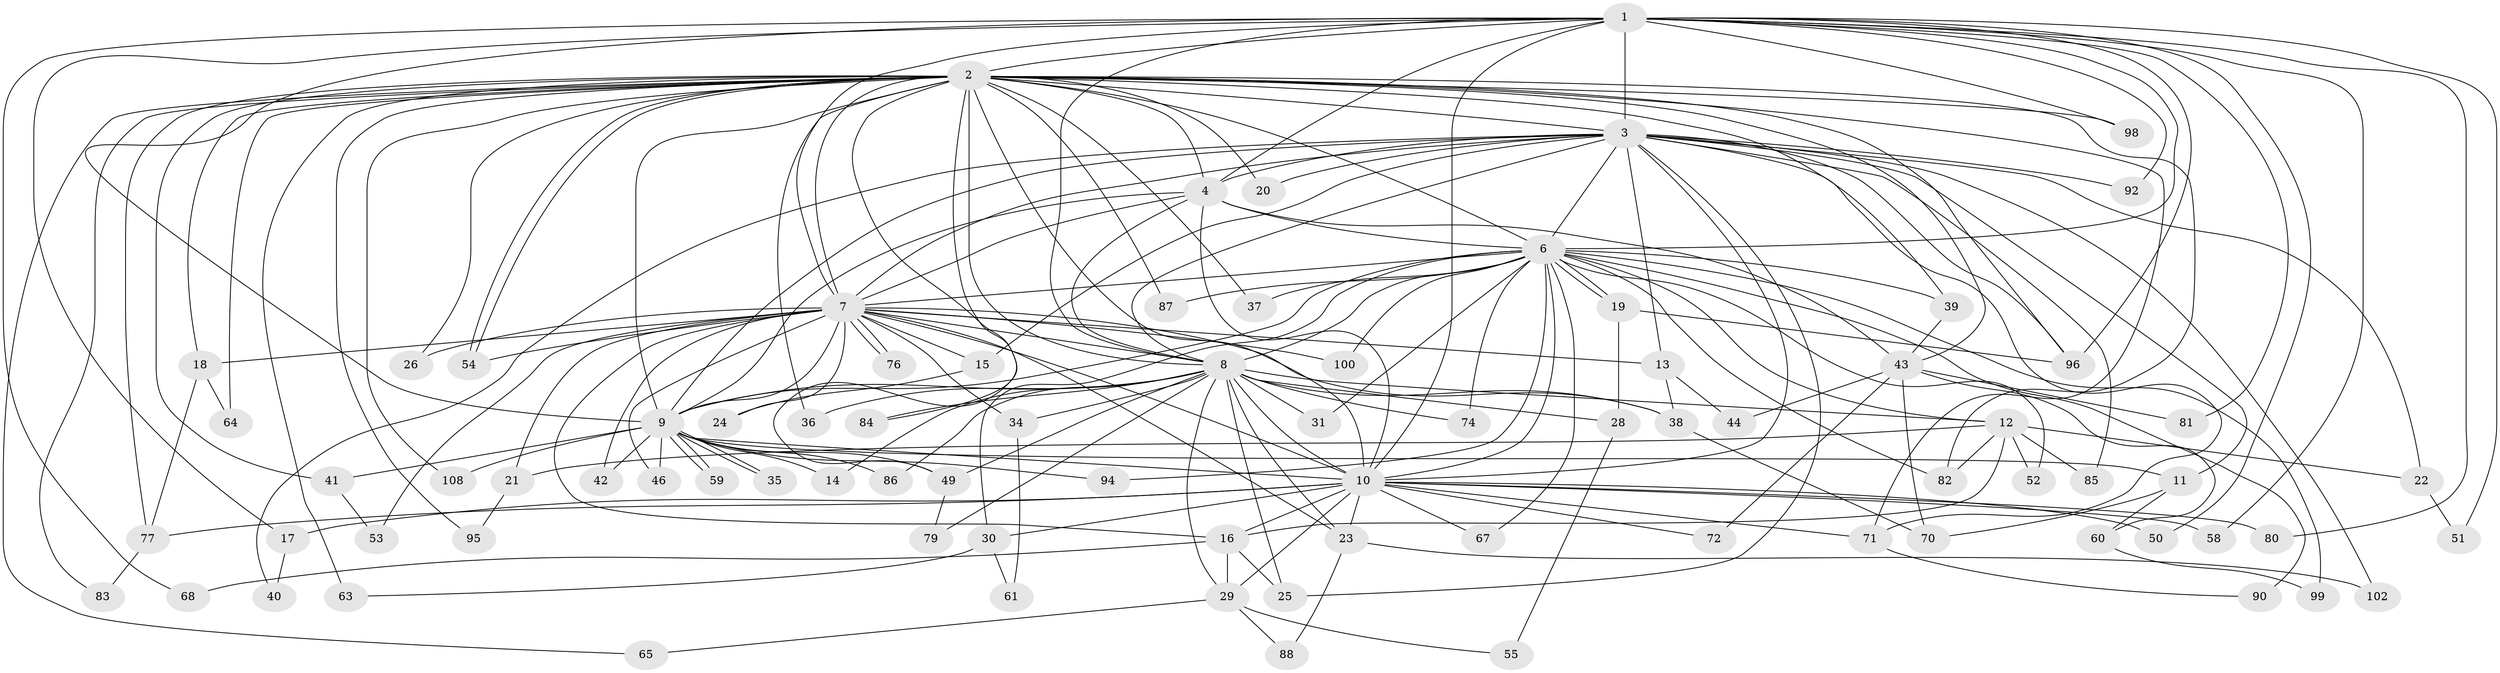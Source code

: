 // original degree distribution, {17: 0.009174311926605505, 27: 0.009174311926605505, 21: 0.009174311926605505, 10: 0.009174311926605505, 19: 0.009174311926605505, 29: 0.009174311926605505, 26: 0.009174311926605505, 24: 0.01834862385321101, 22: 0.009174311926605505, 5: 0.01834862385321101, 8: 0.009174311926605505, 4: 0.11009174311926606, 2: 0.5779816513761468, 3: 0.1559633027522936, 6: 0.03669724770642202}
// Generated by graph-tools (version 1.1) at 2025/11/02/27/25 16:11:08]
// undirected, 83 vertices, 198 edges
graph export_dot {
graph [start="1"]
  node [color=gray90,style=filled];
  1 [super="+48"];
  2 [super="+5"];
  3 [super="+75"];
  4;
  6 [super="+66"];
  7 [super="+27"];
  8 [super="+47"];
  9 [super="+62"];
  10 [super="+33"];
  11 [super="+69"];
  12;
  13;
  14;
  15;
  16 [super="+103"];
  17;
  18;
  19 [super="+109"];
  20;
  21;
  22;
  23 [super="+56"];
  24;
  25 [super="+32"];
  26;
  28;
  29 [super="+101"];
  30;
  31;
  34;
  35;
  36;
  37;
  38 [super="+105"];
  39 [super="+57"];
  40;
  41;
  42;
  43 [super="+45"];
  44;
  46;
  49 [super="+89"];
  50;
  51;
  52;
  53;
  54 [super="+78"];
  55;
  58;
  59;
  60;
  61;
  63;
  64 [super="+73"];
  65;
  67;
  68;
  70 [super="+106"];
  71;
  72;
  74;
  76;
  77 [super="+107"];
  79;
  80;
  81;
  82 [super="+93"];
  83;
  84;
  85;
  86;
  87;
  88;
  90 [super="+91"];
  92;
  94 [super="+104"];
  95;
  96 [super="+97"];
  98;
  99;
  100;
  102;
  108;
  1 -- 2 [weight=3];
  1 -- 3;
  1 -- 4;
  1 -- 6 [weight=2];
  1 -- 7;
  1 -- 8;
  1 -- 9;
  1 -- 10;
  1 -- 17;
  1 -- 50;
  1 -- 58;
  1 -- 68;
  1 -- 81;
  1 -- 98;
  1 -- 80;
  1 -- 51;
  1 -- 96;
  1 -- 92;
  2 -- 3 [weight=2];
  2 -- 4 [weight=2];
  2 -- 6 [weight=2];
  2 -- 7 [weight=2];
  2 -- 8 [weight=3];
  2 -- 9 [weight=2];
  2 -- 10 [weight=3];
  2 -- 36;
  2 -- 37;
  2 -- 39;
  2 -- 41;
  2 -- 54;
  2 -- 54;
  2 -- 63;
  2 -- 64 [weight=2];
  2 -- 65;
  2 -- 71;
  2 -- 82;
  2 -- 84;
  2 -- 87;
  2 -- 98;
  2 -- 108;
  2 -- 96;
  2 -- 18;
  2 -- 83;
  2 -- 20;
  2 -- 26;
  2 -- 95;
  2 -- 43;
  2 -- 77;
  2 -- 49;
  3 -- 4;
  3 -- 6;
  3 -- 7;
  3 -- 8;
  3 -- 9;
  3 -- 10;
  3 -- 11;
  3 -- 13;
  3 -- 15;
  3 -- 20;
  3 -- 22;
  3 -- 40;
  3 -- 85;
  3 -- 92;
  3 -- 96;
  3 -- 102;
  3 -- 71;
  3 -- 25;
  4 -- 6;
  4 -- 7;
  4 -- 8;
  4 -- 9;
  4 -- 10;
  4 -- 43;
  6 -- 7;
  6 -- 8;
  6 -- 9;
  6 -- 10;
  6 -- 12;
  6 -- 19;
  6 -- 19;
  6 -- 30;
  6 -- 31;
  6 -- 37;
  6 -- 39 [weight=2];
  6 -- 52;
  6 -- 67;
  6 -- 74;
  6 -- 82;
  6 -- 87;
  6 -- 90 [weight=2];
  6 -- 94 [weight=2];
  6 -- 99;
  6 -- 100;
  7 -- 8;
  7 -- 9 [weight=3];
  7 -- 10;
  7 -- 13;
  7 -- 15;
  7 -- 16;
  7 -- 18;
  7 -- 21;
  7 -- 23;
  7 -- 24;
  7 -- 26;
  7 -- 34;
  7 -- 46;
  7 -- 53;
  7 -- 76;
  7 -- 76;
  7 -- 100;
  7 -- 42;
  7 -- 38;
  7 -- 54;
  8 -- 9;
  8 -- 10;
  8 -- 12;
  8 -- 14;
  8 -- 23;
  8 -- 25;
  8 -- 28;
  8 -- 31;
  8 -- 34;
  8 -- 36;
  8 -- 74;
  8 -- 79;
  8 -- 84;
  8 -- 86;
  8 -- 49;
  8 -- 38;
  8 -- 29;
  9 -- 10;
  9 -- 11 [weight=2];
  9 -- 14;
  9 -- 35;
  9 -- 35;
  9 -- 41;
  9 -- 42;
  9 -- 46;
  9 -- 49;
  9 -- 59;
  9 -- 59;
  9 -- 94;
  9 -- 108;
  9 -- 86;
  10 -- 16;
  10 -- 17;
  10 -- 29;
  10 -- 30;
  10 -- 50;
  10 -- 58;
  10 -- 67;
  10 -- 71;
  10 -- 72;
  10 -- 77;
  10 -- 80;
  10 -- 23;
  11 -- 60;
  11 -- 70;
  12 -- 21;
  12 -- 22;
  12 -- 52;
  12 -- 85;
  12 -- 82;
  12 -- 16;
  13 -- 38;
  13 -- 44;
  15 -- 24;
  16 -- 25;
  16 -- 29;
  16 -- 68;
  17 -- 40;
  18 -- 64;
  18 -- 77;
  19 -- 28;
  19 -- 96;
  21 -- 95;
  22 -- 51;
  23 -- 88;
  23 -- 102;
  28 -- 55;
  29 -- 55;
  29 -- 65;
  29 -- 88;
  30 -- 61;
  30 -- 63;
  34 -- 61;
  38 -- 70;
  39 -- 43;
  41 -- 53;
  43 -- 44;
  43 -- 60;
  43 -- 70;
  43 -- 72;
  43 -- 81;
  49 -- 79;
  60 -- 99;
  71 -- 90;
  77 -- 83;
}
